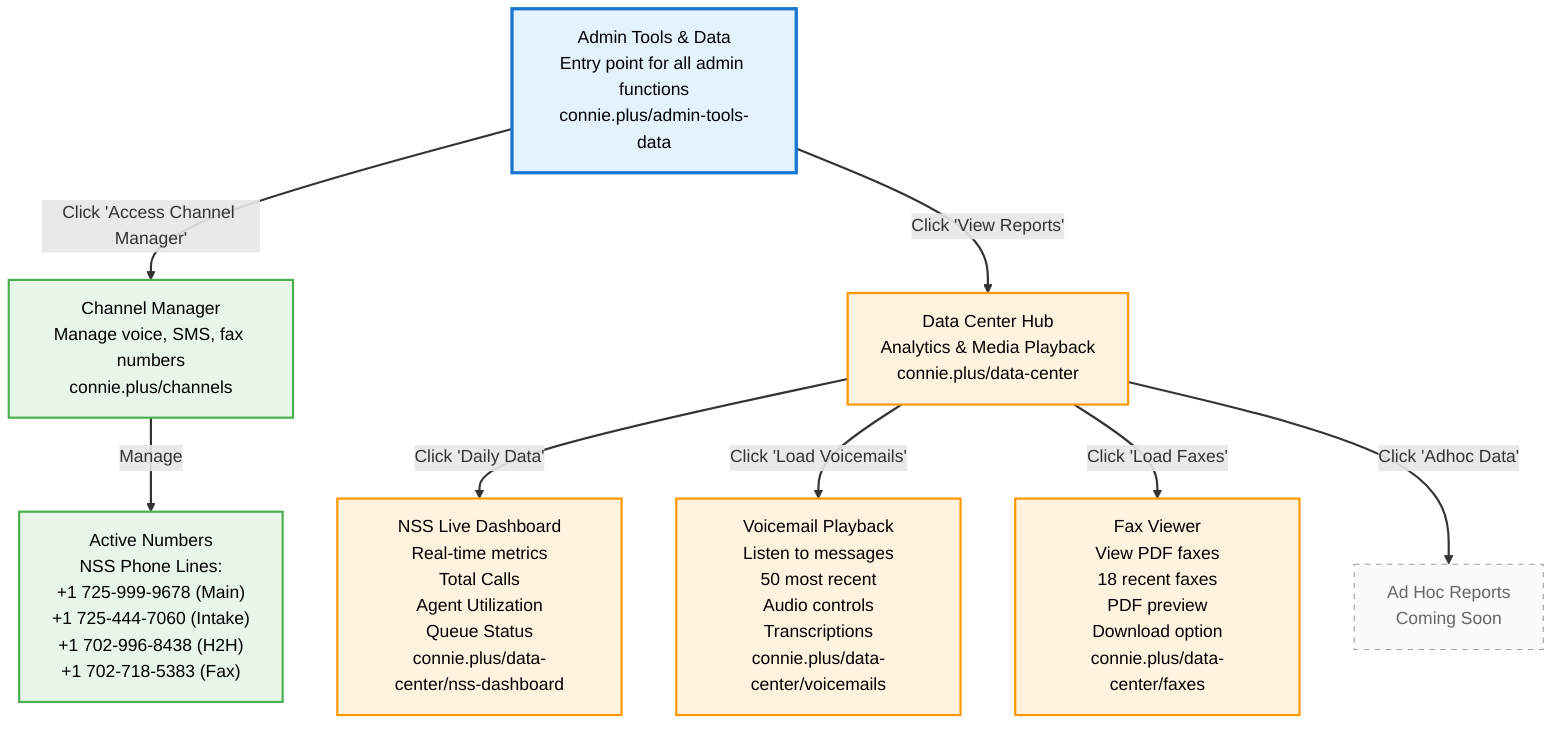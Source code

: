 graph TD
    Start["Admin Tools & Data<br/>Entry point for all admin functions<br/>connie.plus/admin-tools-data"]

    Start -->|"Click 'Access Channel Manager'"| CM["Channel Manager<br/>Manage voice, SMS, fax numbers<br/>connie.plus/channels"]

    Start -->|"Click 'View Reports'"| DC["Data Center Hub<br/>Analytics & Media Playback<br/>connie.plus/data-center"]

    DC -->|"Click 'Daily Data'"| Dashboard["NSS Live Dashboard<br/>Real-time metrics<br/>Total Calls<br/>Agent Utilization<br/>Queue Status<br/>connie.plus/data-center/nss-dashboard"]

    DC -->|"Click 'Load Voicemails'"| VM["Voicemail Playback<br/>Listen to messages<br/>50 most recent<br/>Audio controls<br/>Transcriptions<br/>connie.plus/data-center/voicemails"]

    DC -->|"Click 'Load Faxes'"| Fax["Fax Viewer<br/>View PDF faxes<br/>18 recent faxes<br/>PDF preview<br/>Download option<br/>connie.plus/data-center/faxes"]

    CM -->|"Manage"| Numbers["Active Numbers<br/>NSS Phone Lines:<br/>+1 725-999-9678 (Main)<br/>+1 725-444-7060 (Intake)<br/>+1 702-996-8438 (H2H)<br/>+1 702-718-5383 (Fax)"]

    DC -->|"Click 'Adhoc Data'"| Adhoc["Ad Hoc Reports<br/>Coming Soon"]

    %% Styling
    classDef entryPoint fill:#e3f2fd,stroke:#1976d2,stroke-width:3px,color:#000
    classDef channelPath fill:#e8f5e9,stroke:#4caf50,stroke-width:2px,color:#000
    classDef dataPath fill:#fff3e0,stroke:#ff9800,stroke-width:2px,color:#000
    classDef endpoint fill:#f3e5f5,stroke:#9c27b0,stroke-width:2px,color:#000
    classDef comingSoon fill:#fafafa,stroke:#9e9e9e,stroke-width:1px,stroke-dasharray: 5 5,color:#666

    class Start entryPoint
    class CM,Numbers channelPath
    class DC,Dashboard,VM,Fax dataPath
    class Adhoc comingSoon

    %% Link styling
    linkStyle default stroke:#333,stroke-width:2px